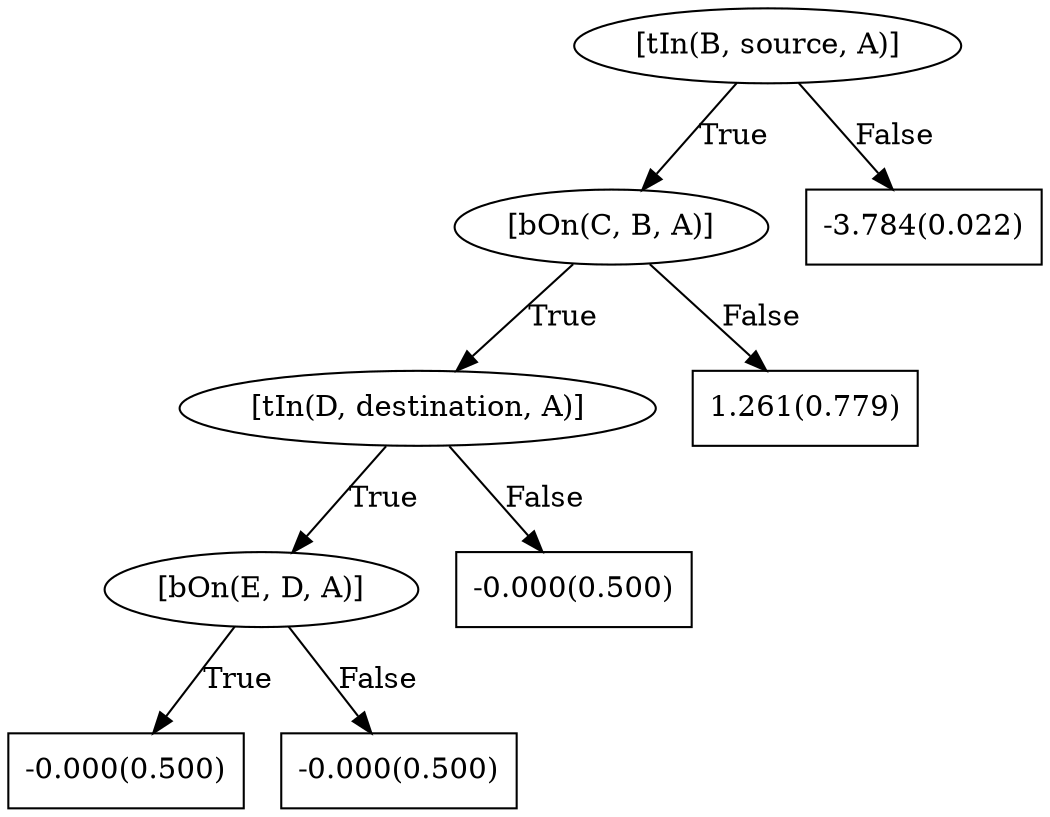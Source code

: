 digraph G{ 
1[label = "[tIn(B, source, A)]"];
1 -> 2[label="True"];
1 -> 3[label="False"];
2[label = "[bOn(C, B, A)]"];
2 -> 4[label="True"];
2 -> 5[label="False"];
4[label = "[tIn(D, destination, A)]"];
4 -> 6[label="True"];
4 -> 7[label="False"];
6[label = "[bOn(E, D, A)]"];
6 -> 8[label="True"];
6 -> 9[label="False"];
8[shape = box,label = "-0.000(0.500)"];
9[shape = box,label = "-0.000(0.500)"];
7[shape = box,label = "-0.000(0.500)"];
5[shape = box,label = "1.261(0.779)"];
3[shape = box,label = "-3.784(0.022)"];
}
